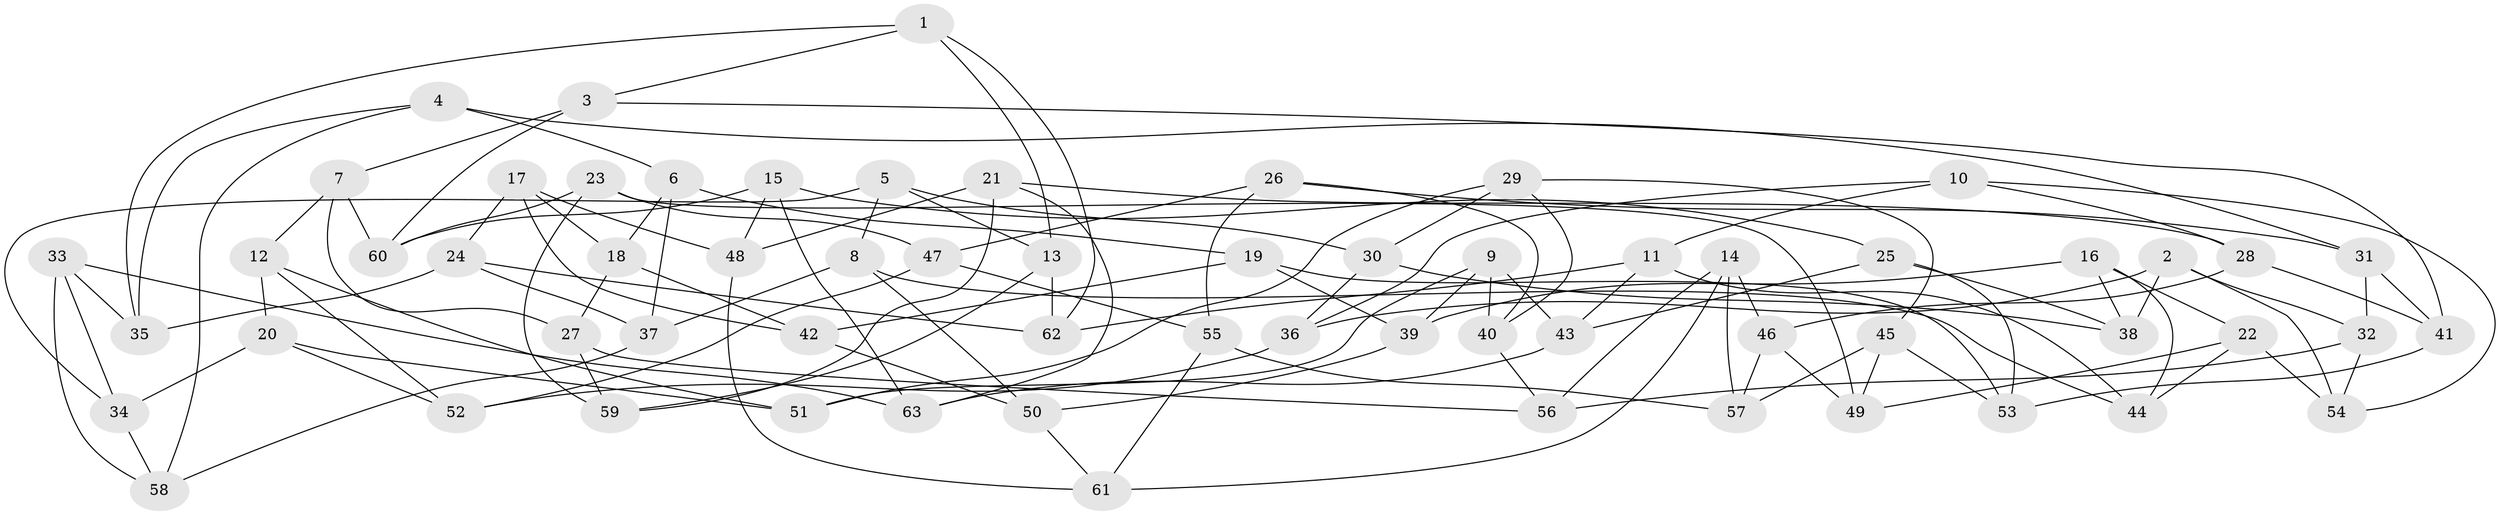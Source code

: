 // coarse degree distribution, {5: 0.3783783783783784, 4: 0.2972972972972973, 6: 0.32432432432432434}
// Generated by graph-tools (version 1.1) at 2025/52/02/27/25 19:52:27]
// undirected, 63 vertices, 126 edges
graph export_dot {
graph [start="1"]
  node [color=gray90,style=filled];
  1;
  2;
  3;
  4;
  5;
  6;
  7;
  8;
  9;
  10;
  11;
  12;
  13;
  14;
  15;
  16;
  17;
  18;
  19;
  20;
  21;
  22;
  23;
  24;
  25;
  26;
  27;
  28;
  29;
  30;
  31;
  32;
  33;
  34;
  35;
  36;
  37;
  38;
  39;
  40;
  41;
  42;
  43;
  44;
  45;
  46;
  47;
  48;
  49;
  50;
  51;
  52;
  53;
  54;
  55;
  56;
  57;
  58;
  59;
  60;
  61;
  62;
  63;
  1 -- 3;
  1 -- 62;
  1 -- 13;
  1 -- 35;
  2 -- 54;
  2 -- 38;
  2 -- 32;
  2 -- 36;
  3 -- 41;
  3 -- 60;
  3 -- 7;
  4 -- 6;
  4 -- 35;
  4 -- 31;
  4 -- 58;
  5 -- 34;
  5 -- 13;
  5 -- 8;
  5 -- 30;
  6 -- 18;
  6 -- 19;
  6 -- 37;
  7 -- 12;
  7 -- 27;
  7 -- 60;
  8 -- 50;
  8 -- 37;
  8 -- 44;
  9 -- 40;
  9 -- 39;
  9 -- 51;
  9 -- 43;
  10 -- 36;
  10 -- 11;
  10 -- 28;
  10 -- 54;
  11 -- 44;
  11 -- 43;
  11 -- 62;
  12 -- 52;
  12 -- 20;
  12 -- 51;
  13 -- 59;
  13 -- 62;
  14 -- 57;
  14 -- 61;
  14 -- 46;
  14 -- 56;
  15 -- 25;
  15 -- 60;
  15 -- 63;
  15 -- 48;
  16 -- 22;
  16 -- 38;
  16 -- 44;
  16 -- 39;
  17 -- 42;
  17 -- 18;
  17 -- 48;
  17 -- 24;
  18 -- 27;
  18 -- 42;
  19 -- 53;
  19 -- 39;
  19 -- 42;
  20 -- 51;
  20 -- 34;
  20 -- 52;
  21 -- 28;
  21 -- 63;
  21 -- 59;
  21 -- 48;
  22 -- 49;
  22 -- 44;
  22 -- 54;
  23 -- 59;
  23 -- 49;
  23 -- 60;
  23 -- 47;
  24 -- 37;
  24 -- 62;
  24 -- 35;
  25 -- 53;
  25 -- 38;
  25 -- 43;
  26 -- 47;
  26 -- 40;
  26 -- 55;
  26 -- 31;
  27 -- 56;
  27 -- 59;
  28 -- 41;
  28 -- 46;
  29 -- 40;
  29 -- 30;
  29 -- 45;
  29 -- 51;
  30 -- 36;
  30 -- 38;
  31 -- 32;
  31 -- 41;
  32 -- 54;
  32 -- 56;
  33 -- 58;
  33 -- 35;
  33 -- 34;
  33 -- 63;
  34 -- 58;
  36 -- 52;
  37 -- 58;
  39 -- 50;
  40 -- 56;
  41 -- 53;
  42 -- 50;
  43 -- 63;
  45 -- 53;
  45 -- 57;
  45 -- 49;
  46 -- 57;
  46 -- 49;
  47 -- 52;
  47 -- 55;
  48 -- 61;
  50 -- 61;
  55 -- 61;
  55 -- 57;
}
